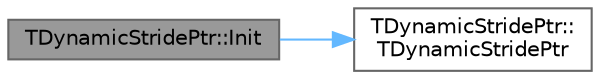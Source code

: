 digraph "TDynamicStridePtr::Init"
{
 // INTERACTIVE_SVG=YES
 // LATEX_PDF_SIZE
  bgcolor="transparent";
  edge [fontname=Helvetica,fontsize=10,labelfontname=Helvetica,labelfontsize=10];
  node [fontname=Helvetica,fontsize=10,shape=box,height=0.2,width=0.4];
  rankdir="LR";
  Node1 [id="Node000001",label="TDynamicStridePtr::Init",height=0.2,width=0.4,color="gray40", fillcolor="grey60", style="filled", fontcolor="black",tooltip=" "];
  Node1 -> Node2 [id="edge1_Node000001_Node000002",color="steelblue1",style="solid",tooltip=" "];
  Node2 [id="Node000002",label="TDynamicStridePtr::\lTDynamicStridePtr",height=0.2,width=0.4,color="grey40", fillcolor="white", style="filled",URL="$d5/d1f/classTDynamicStridePtr.html#aeeb820ea84351eeee2ce4e9bf38ef538",tooltip=" "];
}
